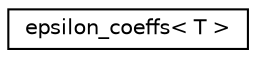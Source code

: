 digraph "Graphical Class Hierarchy"
{
  edge [fontname="Helvetica",fontsize="10",labelfontname="Helvetica",labelfontsize="10"];
  node [fontname="Helvetica",fontsize="10",shape=record];
  rankdir="LR";
  Node0 [label="epsilon_coeffs\< T \>",height=0.2,width=0.4,color="black", fillcolor="white", style="filled",URL="$d1/d68/structepsilon__coeffs.html"];
}
